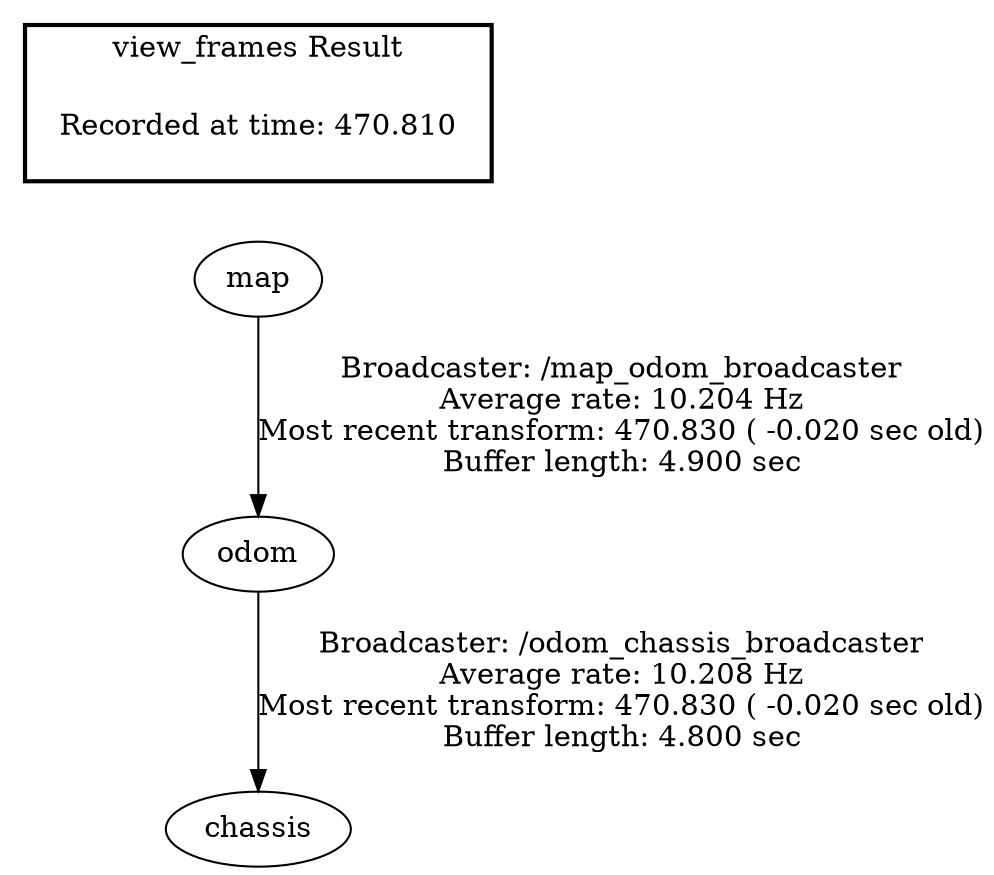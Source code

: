 digraph G {
"map" -> "odom"[label="Broadcaster: /map_odom_broadcaster\nAverage rate: 10.204 Hz\nMost recent transform: 470.830 ( -0.020 sec old)\nBuffer length: 4.900 sec\n"];
"odom" -> "chassis"[label="Broadcaster: /odom_chassis_broadcaster\nAverage rate: 10.208 Hz\nMost recent transform: 470.830 ( -0.020 sec old)\nBuffer length: 4.800 sec\n"];
edge [style=invis];
 subgraph cluster_legend { style=bold; color=black; label ="view_frames Result";
"Recorded at time: 470.810"[ shape=plaintext ] ;
 }->"map";
}